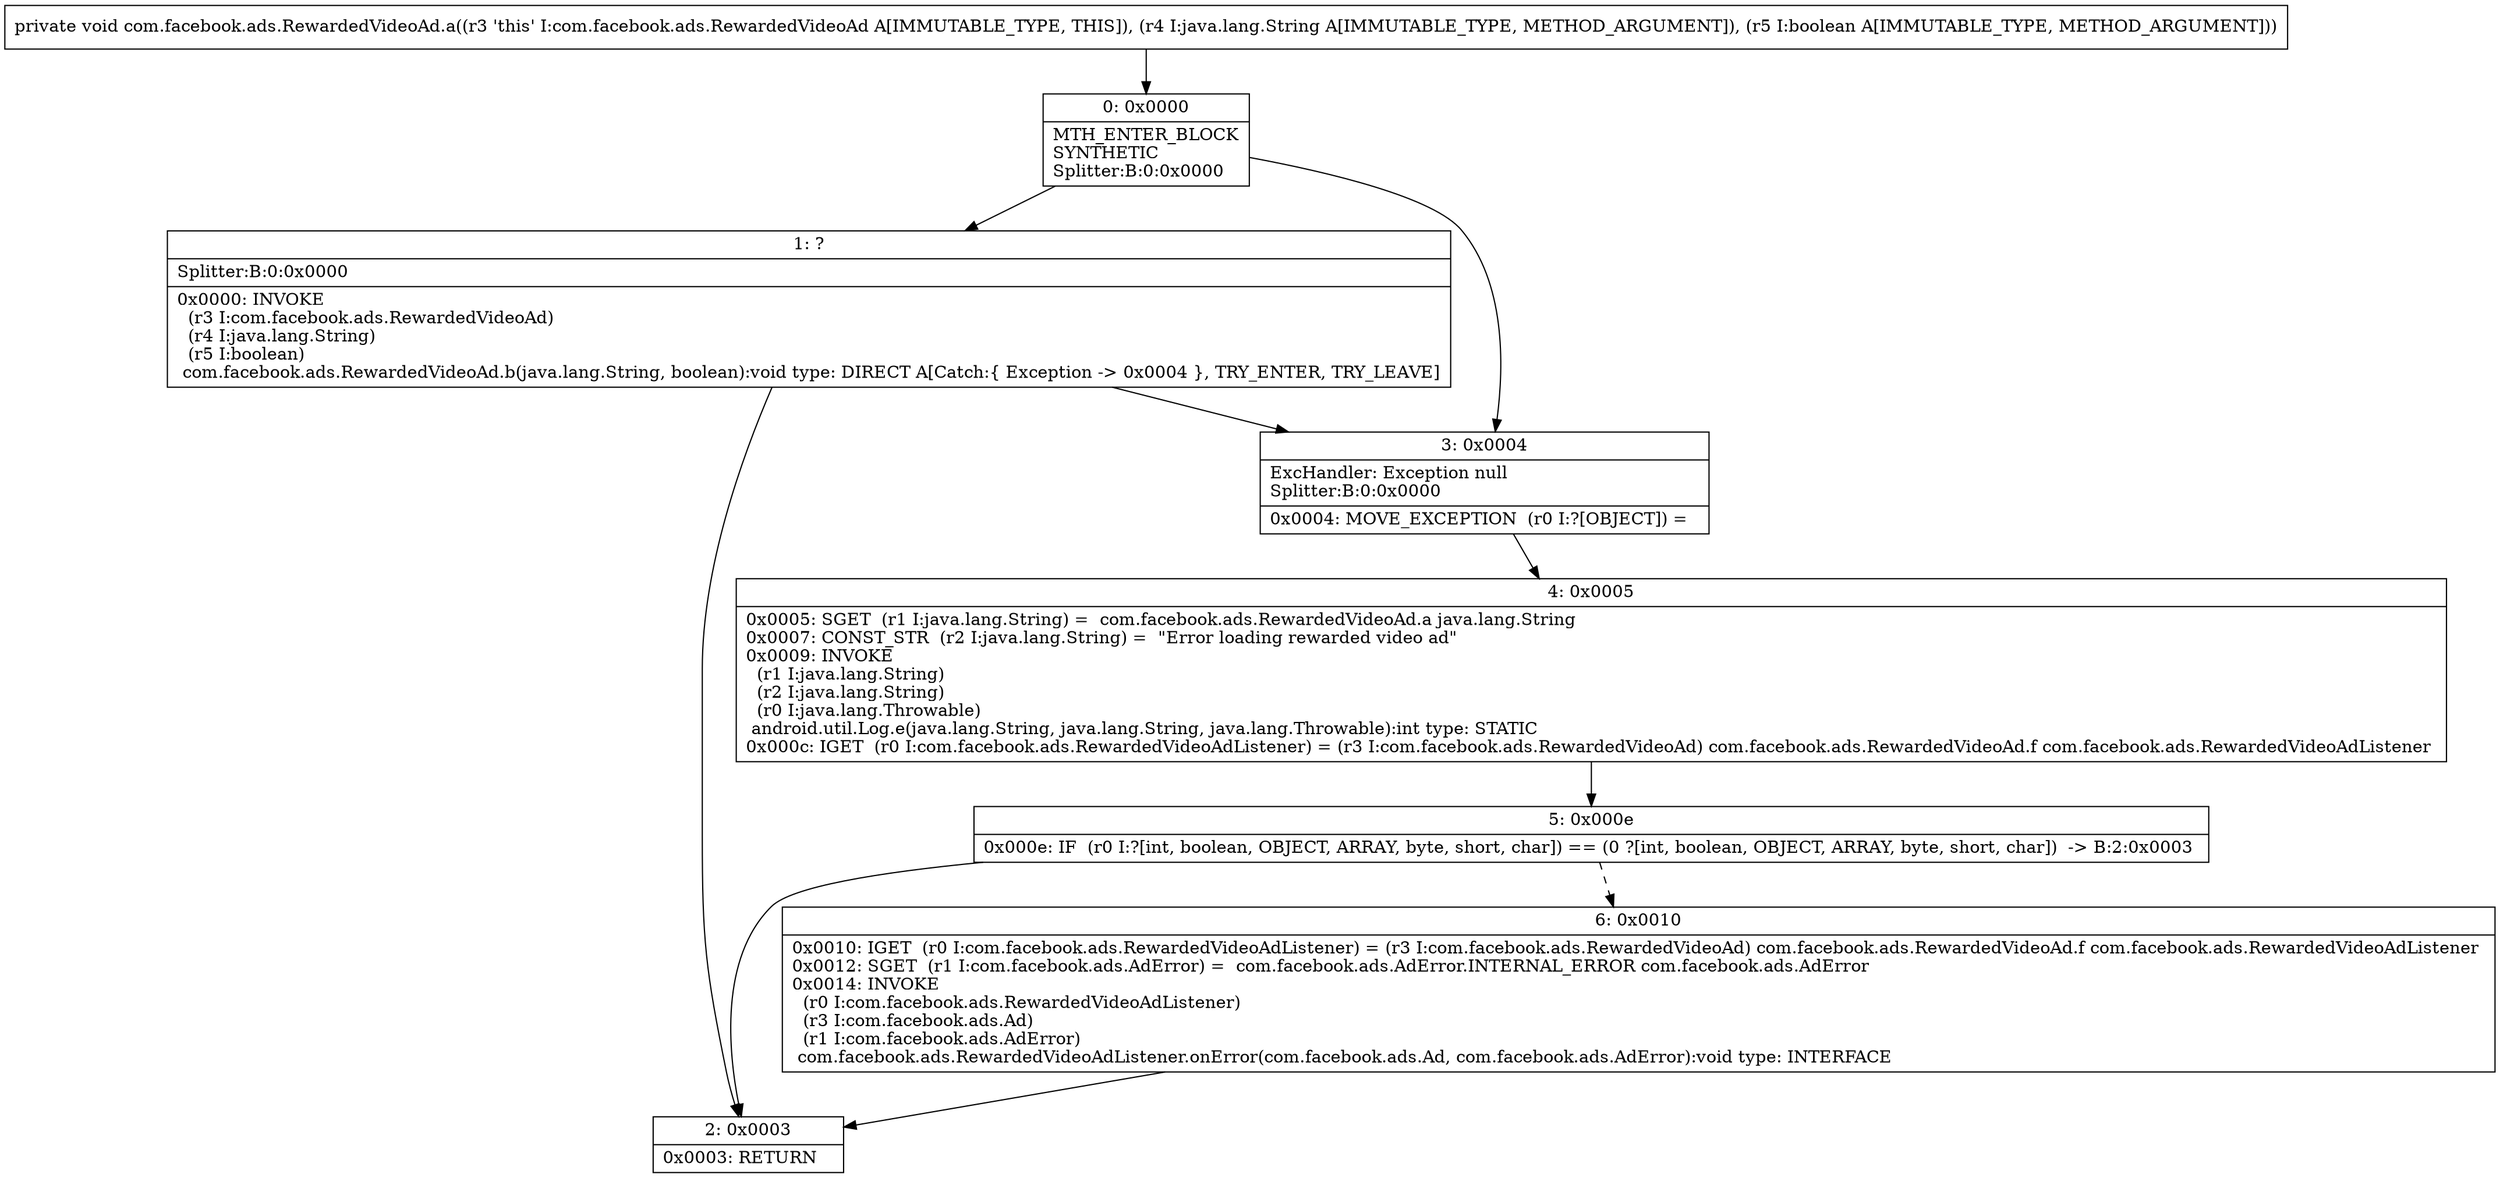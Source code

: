 digraph "CFG forcom.facebook.ads.RewardedVideoAd.a(Ljava\/lang\/String;Z)V" {
Node_0 [shape=record,label="{0\:\ 0x0000|MTH_ENTER_BLOCK\lSYNTHETIC\lSplitter:B:0:0x0000\l}"];
Node_1 [shape=record,label="{1\:\ ?|Splitter:B:0:0x0000\l|0x0000: INVOKE  \l  (r3 I:com.facebook.ads.RewardedVideoAd)\l  (r4 I:java.lang.String)\l  (r5 I:boolean)\l com.facebook.ads.RewardedVideoAd.b(java.lang.String, boolean):void type: DIRECT A[Catch:\{ Exception \-\> 0x0004 \}, TRY_ENTER, TRY_LEAVE]\l}"];
Node_2 [shape=record,label="{2\:\ 0x0003|0x0003: RETURN   \l}"];
Node_3 [shape=record,label="{3\:\ 0x0004|ExcHandler: Exception null\lSplitter:B:0:0x0000\l|0x0004: MOVE_EXCEPTION  (r0 I:?[OBJECT]) =  \l}"];
Node_4 [shape=record,label="{4\:\ 0x0005|0x0005: SGET  (r1 I:java.lang.String) =  com.facebook.ads.RewardedVideoAd.a java.lang.String \l0x0007: CONST_STR  (r2 I:java.lang.String) =  \"Error loading rewarded video ad\" \l0x0009: INVOKE  \l  (r1 I:java.lang.String)\l  (r2 I:java.lang.String)\l  (r0 I:java.lang.Throwable)\l android.util.Log.e(java.lang.String, java.lang.String, java.lang.Throwable):int type: STATIC \l0x000c: IGET  (r0 I:com.facebook.ads.RewardedVideoAdListener) = (r3 I:com.facebook.ads.RewardedVideoAd) com.facebook.ads.RewardedVideoAd.f com.facebook.ads.RewardedVideoAdListener \l}"];
Node_5 [shape=record,label="{5\:\ 0x000e|0x000e: IF  (r0 I:?[int, boolean, OBJECT, ARRAY, byte, short, char]) == (0 ?[int, boolean, OBJECT, ARRAY, byte, short, char])  \-\> B:2:0x0003 \l}"];
Node_6 [shape=record,label="{6\:\ 0x0010|0x0010: IGET  (r0 I:com.facebook.ads.RewardedVideoAdListener) = (r3 I:com.facebook.ads.RewardedVideoAd) com.facebook.ads.RewardedVideoAd.f com.facebook.ads.RewardedVideoAdListener \l0x0012: SGET  (r1 I:com.facebook.ads.AdError) =  com.facebook.ads.AdError.INTERNAL_ERROR com.facebook.ads.AdError \l0x0014: INVOKE  \l  (r0 I:com.facebook.ads.RewardedVideoAdListener)\l  (r3 I:com.facebook.ads.Ad)\l  (r1 I:com.facebook.ads.AdError)\l com.facebook.ads.RewardedVideoAdListener.onError(com.facebook.ads.Ad, com.facebook.ads.AdError):void type: INTERFACE \l}"];
MethodNode[shape=record,label="{private void com.facebook.ads.RewardedVideoAd.a((r3 'this' I:com.facebook.ads.RewardedVideoAd A[IMMUTABLE_TYPE, THIS]), (r4 I:java.lang.String A[IMMUTABLE_TYPE, METHOD_ARGUMENT]), (r5 I:boolean A[IMMUTABLE_TYPE, METHOD_ARGUMENT])) }"];
MethodNode -> Node_0;
Node_0 -> Node_1;
Node_0 -> Node_3;
Node_1 -> Node_2;
Node_1 -> Node_3;
Node_3 -> Node_4;
Node_4 -> Node_5;
Node_5 -> Node_2;
Node_5 -> Node_6[style=dashed];
Node_6 -> Node_2;
}


